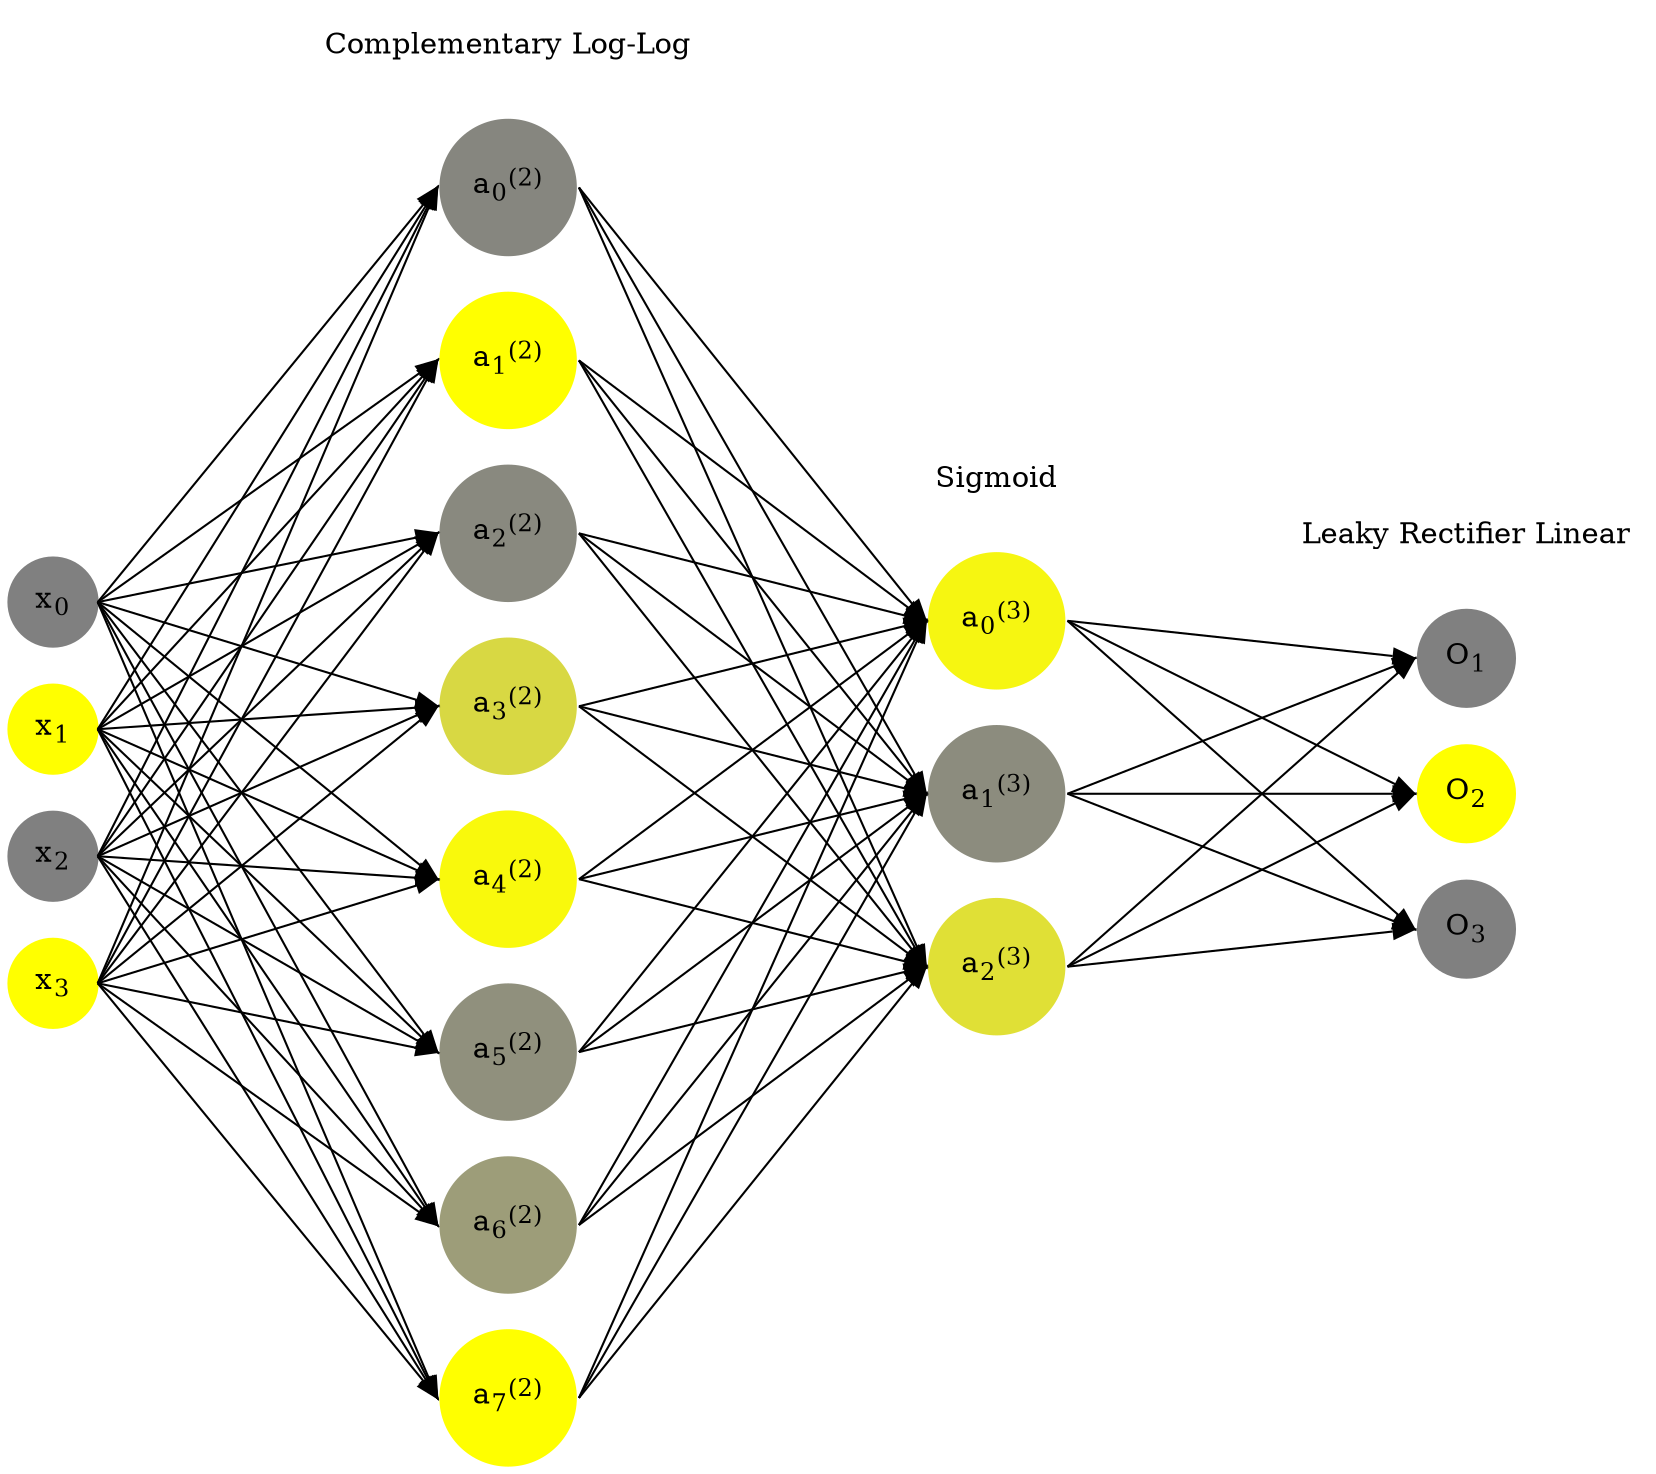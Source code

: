digraph G {
	rankdir = LR;
	splines=false;
	edge[style=invis];
	ranksep= 1.4;
	{
	node [shape=circle, color="0.1667, 0.0, 0.5", style=filled, fillcolor="0.1667, 0.0, 0.5"];
	x0 [label=<x<sub>0</sub>>];
	}
	{
	node [shape=circle, color="0.1667, 1.0, 1.0", style=filled, fillcolor="0.1667, 1.0, 1.0"];
	x1 [label=<x<sub>1</sub>>];
	}
	{
	node [shape=circle, color="0.1667, 0.0, 0.5", style=filled, fillcolor="0.1667, 0.0, 0.5"];
	x2 [label=<x<sub>2</sub>>];
	}
	{
	node [shape=circle, color="0.1667, 1.0, 1.0", style=filled, fillcolor="0.1667, 1.0, 1.0"];
	x3 [label=<x<sub>3</sub>>];
	}
	{
	node [shape=circle, color="0.1667, 0.047330, 0.523665", style=filled, fillcolor="0.1667, 0.047330, 0.523665"];
	a02 [label=<a<sub>0</sub><sup>(2)</sup>>];
	}
	{
	node [shape=circle, color="0.1667, 1.000000, 1.000000", style=filled, fillcolor="0.1667, 1.000000, 1.000000"];
	a12 [label=<a<sub>1</sub><sup>(2)</sup>>];
	}
	{
	node [shape=circle, color="0.1667, 0.071639, 0.535819", style=filled, fillcolor="0.1667, 0.071639, 0.535819"];
	a22 [label=<a<sub>2</sub><sup>(2)</sup>>];
	}
	{
	node [shape=circle, color="0.1667, 0.689062, 0.844531", style=filled, fillcolor="0.1667, 0.689062, 0.844531"];
	a32 [label=<a<sub>3</sub><sup>(2)</sup>>];
	}
	{
	node [shape=circle, color="0.1667, 0.949867, 0.974933", style=filled, fillcolor="0.1667, 0.949867, 0.974933"];
	a42 [label=<a<sub>4</sub><sup>(2)</sup>>];
	}
	{
	node [shape=circle, color="0.1667, 0.126647, 0.563324", style=filled, fillcolor="0.1667, 0.126647, 0.563324"];
	a52 [label=<a<sub>5</sub><sup>(2)</sup>>];
	}
	{
	node [shape=circle, color="0.1667, 0.231321, 0.615660", style=filled, fillcolor="0.1667, 0.231321, 0.615660"];
	a62 [label=<a<sub>6</sub><sup>(2)</sup>>];
	}
	{
	node [shape=circle, color="0.1667, 1.000000, 1.000000", style=filled, fillcolor="0.1667, 1.000000, 1.000000"];
	a72 [label=<a<sub>7</sub><sup>(2)</sup>>];
	}
	{
	node [shape=circle, color="0.1667, 0.927801, 0.963900", style=filled, fillcolor="0.1667, 0.927801, 0.963900"];
	a03 [label=<a<sub>0</sub><sup>(3)</sup>>];
	}
	{
	node [shape=circle, color="0.1667, 0.099425, 0.549712", style=filled, fillcolor="0.1667, 0.099425, 0.549712"];
	a13 [label=<a<sub>1</sub><sup>(3)</sup>>];
	}
	{
	node [shape=circle, color="0.1667, 0.757367, 0.878683", style=filled, fillcolor="0.1667, 0.757367, 0.878683"];
	a23 [label=<a<sub>2</sub><sup>(3)</sup>>];
	}
	{
	node [shape=circle, color="0.1667, 0.0, 0.5", style=filled, fillcolor="0.1667, 0.0, 0.5"];
	O1 [label=<O<sub>1</sub>>];
	}
	{
	node [shape=circle, color="0.1667, 1.0, 1.0", style=filled, fillcolor="0.1667, 1.0, 1.0"];
	O2 [label=<O<sub>2</sub>>];
	}
	{
	node [shape=circle, color="0.1667, 0.0, 0.5", style=filled, fillcolor="0.1667, 0.0, 0.5"];
	O3 [label=<O<sub>3</sub>>];
	}
	{
	rank=same;
	x0->x1->x2->x3;
	}
	{
	rank=same;
	a02->a12->a22->a32->a42->a52->a62->a72;
	}
	{
	rank=same;
	a03->a13->a23;
	}
	{
	rank=same;
	O1->O2->O3;
	}
	l1 [shape=plaintext,label="Complementary Log-Log"];
	l1->a02;
	{rank=same; l1;a02};
	l2 [shape=plaintext,label="Sigmoid"];
	l2->a03;
	{rank=same; l2;a03};
	l3 [shape=plaintext,label="Leaky Rectifier Linear"];
	l3->O1;
	{rank=same; l3;O1};
edge[style=solid, tailport=e, headport=w];
	{x0;x1;x2;x3} -> {a02;a12;a22;a32;a42;a52;a62;a72};
	{a02;a12;a22;a32;a42;a52;a62;a72} -> {a03;a13;a23};
	{a03;a13;a23} -> {O1,O2,O3};
}